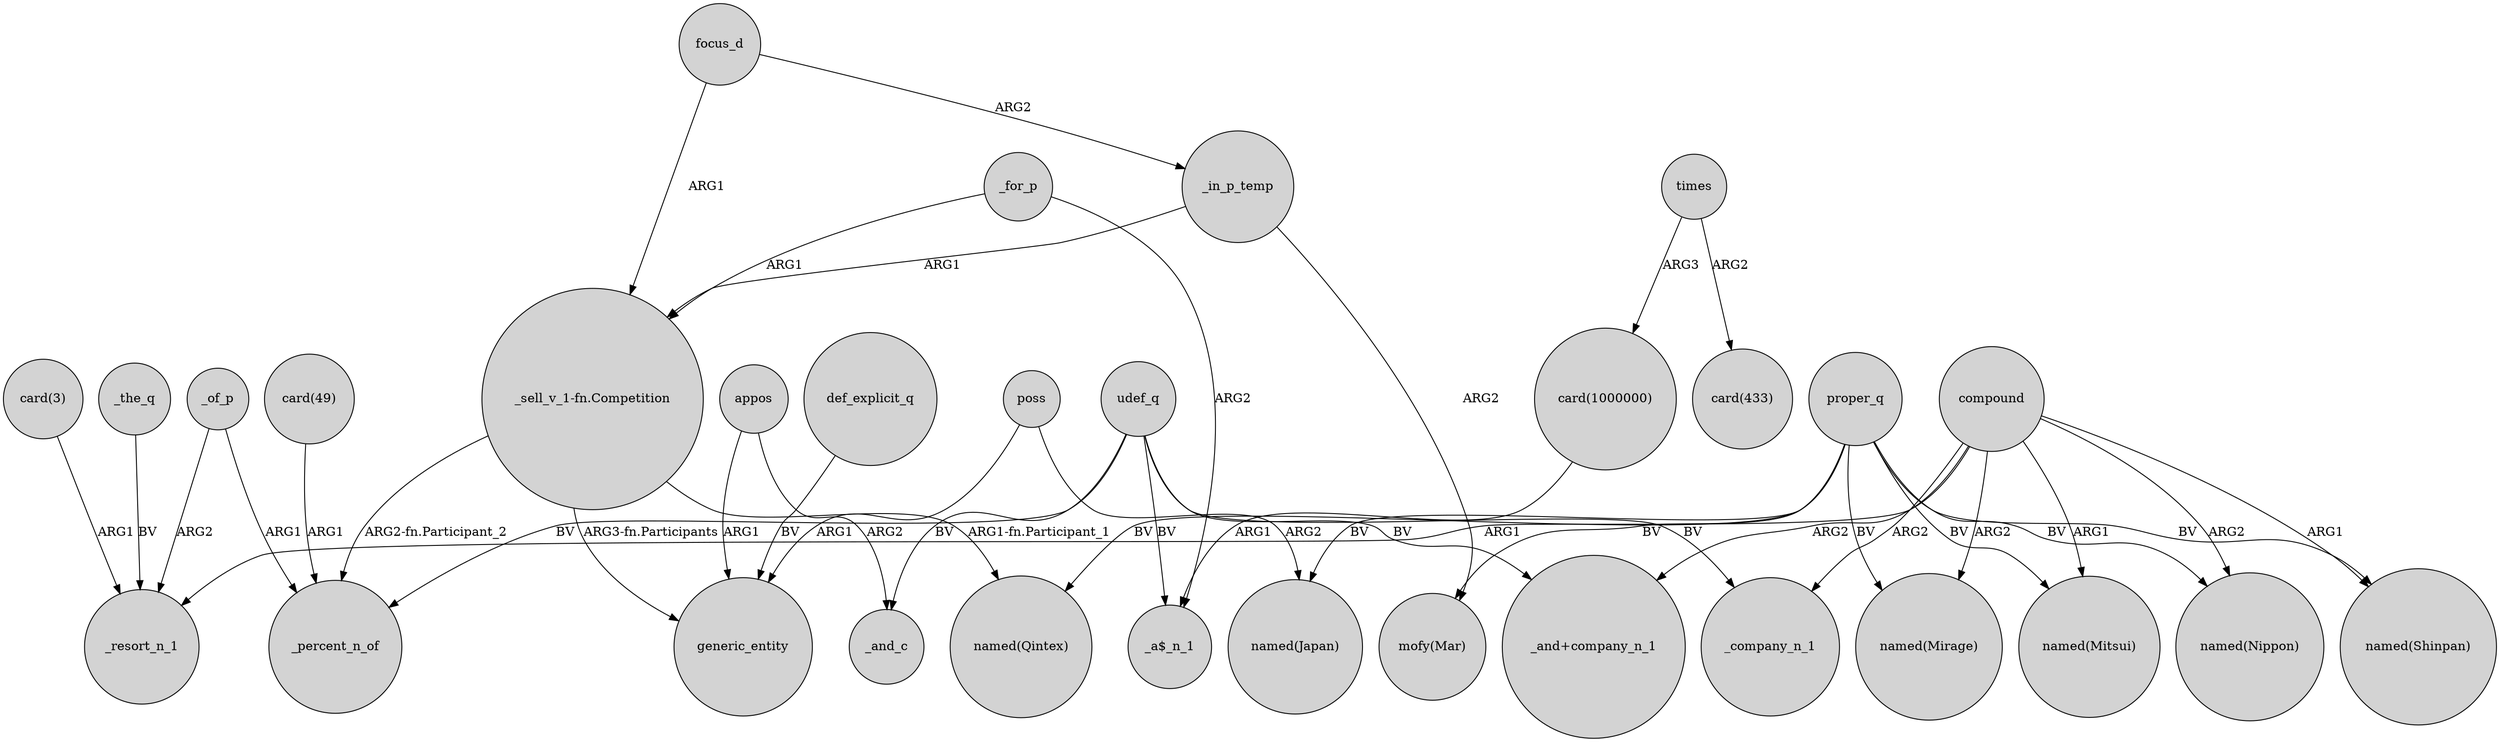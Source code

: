 digraph {
	node [shape=circle style=filled]
	"card(3)" -> _resort_n_1 [label=ARG1]
	def_explicit_q -> generic_entity [label=BV]
	appos -> _and_c [label=ARG2]
	compound -> "_and+company_n_1" [label=ARG2]
	compound -> _company_n_1 [label=ARG2]
	udef_q -> _company_n_1 [label=BV]
	_in_p_temp -> "mofy(Mar)" [label=ARG2]
	poss -> "named(Japan)" [label=ARG2]
	times -> "card(1000000)" [label=ARG3]
	compound -> "named(Nippon)" [label=ARG2]
	"_sell_v_1-fn.Competition" -> "named(Qintex)" [label="ARG1-fn.Participant_1"]
	_in_p_temp -> "_sell_v_1-fn.Competition" [label=ARG1]
	proper_q -> "named(Mirage)" [label=BV]
	udef_q -> _and_c [label=BV]
	_of_p -> _percent_n_of [label=ARG1]
	compound -> "named(Shinpan)" [label=ARG1]
	poss -> generic_entity [label=ARG1]
	proper_q -> "named(Shinpan)" [label=BV]
	focus_d -> "_sell_v_1-fn.Competition" [label=ARG1]
	"card(49)" -> _percent_n_of [label=ARG1]
	times -> "card(433)" [label=ARG2]
	udef_q -> _percent_n_of [label=BV]
	proper_q -> "named(Mitsui)" [label=BV]
	"card(1000000)" -> "_a$_n_1" [label=ARG1]
	proper_q -> "named(Japan)" [label=BV]
	_for_p -> "_sell_v_1-fn.Competition" [label=ARG1]
	focus_d -> _in_p_temp [label=ARG2]
	_of_p -> _resort_n_1 [label=ARG2]
	proper_q -> "named(Qintex)" [label=BV]
	proper_q -> "mofy(Mar)" [label=BV]
	"_sell_v_1-fn.Competition" -> generic_entity [label="ARG3-fn.Participants"]
	udef_q -> "_and+company_n_1" [label=BV]
	compound -> "named(Mirage)" [label=ARG2]
	appos -> generic_entity [label=ARG1]
	proper_q -> "named(Nippon)" [label=BV]
	_for_p -> "_a$_n_1" [label=ARG2]
	"_sell_v_1-fn.Competition" -> _percent_n_of [label="ARG2-fn.Participant_2"]
	_the_q -> _resort_n_1 [label=BV]
	compound -> "named(Mitsui)" [label=ARG1]
	udef_q -> "_a$_n_1" [label=BV]
	compound -> _resort_n_1 [label=ARG1]
}
